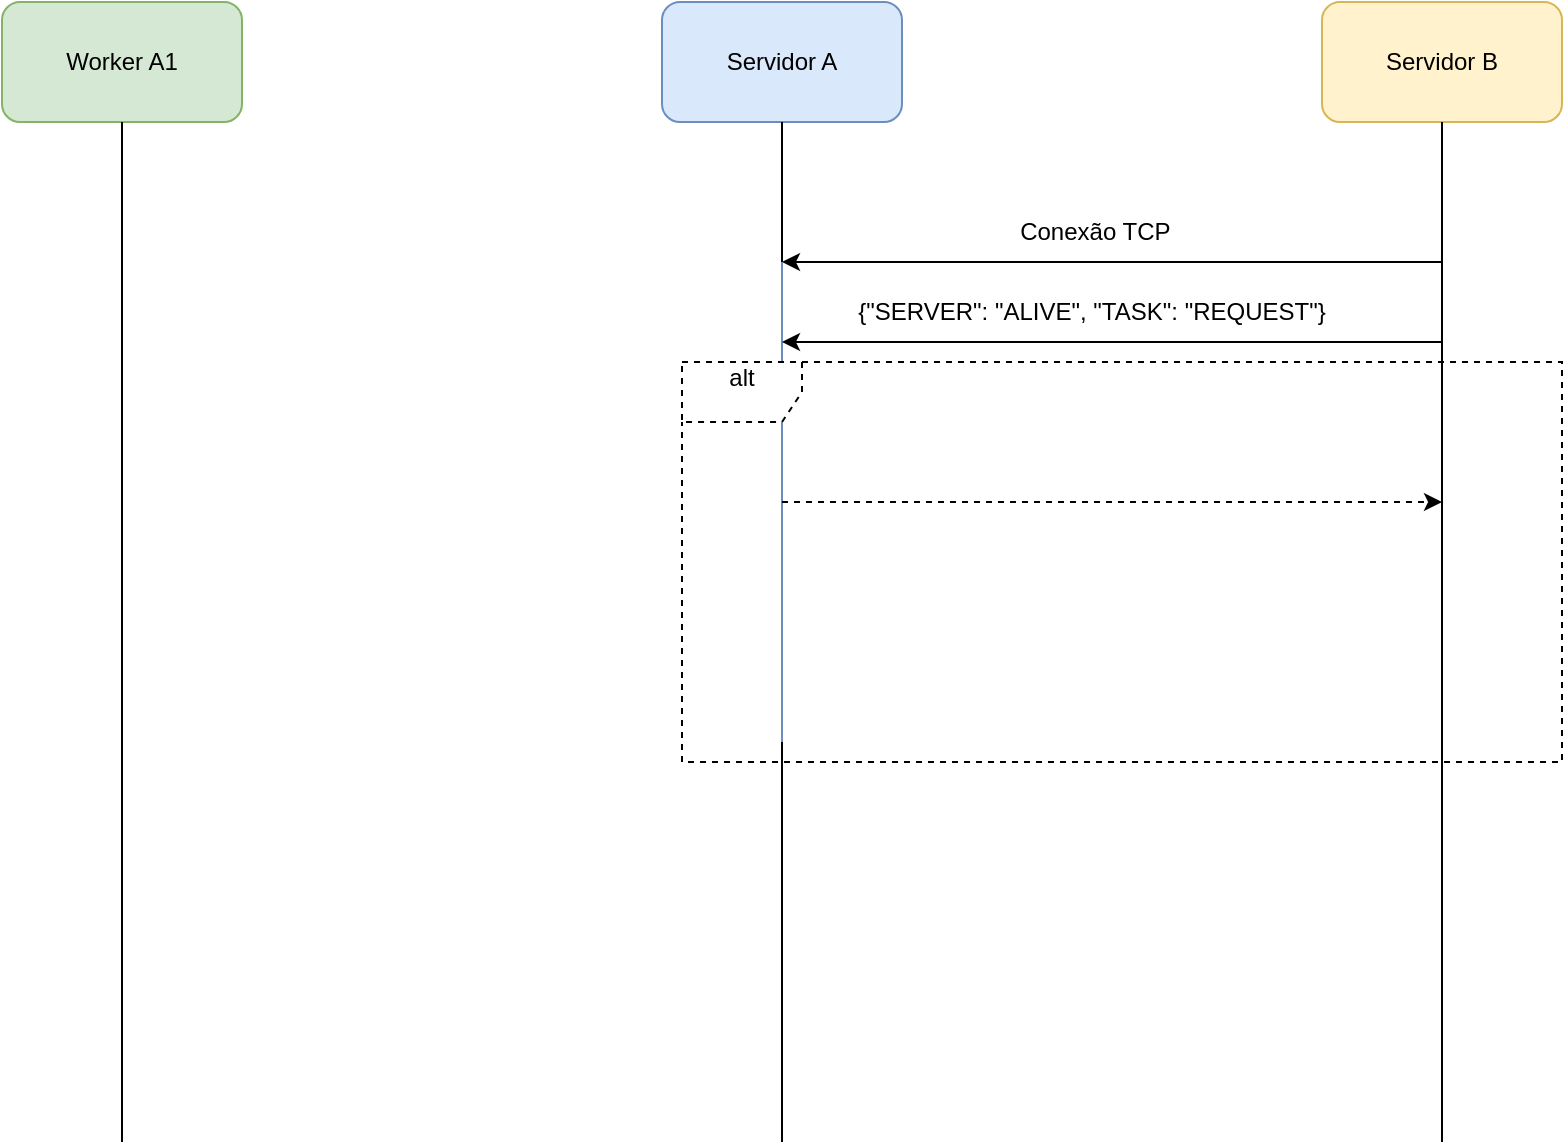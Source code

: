 <mxfile version="28.1.2">
  <diagram name="Página-1" id="AxKe9XGQanPMAC3o1tzG">
    <mxGraphModel dx="1188" dy="701" grid="1" gridSize="10" guides="1" tooltips="1" connect="1" arrows="1" fold="1" page="1" pageScale="1" pageWidth="827" pageHeight="1169" math="0" shadow="0">
      <root>
        <mxCell id="0" />
        <mxCell id="1" parent="0" />
        <mxCell id="hUt9Ui0OTCReUHCG-fvD-1" value="" style="rounded=1;whiteSpace=wrap;html=1;fillColor=#d5e8d4;strokeColor=#82b366;" vertex="1" parent="1">
          <mxGeometry x="30" y="30" width="120" height="60" as="geometry" />
        </mxCell>
        <mxCell id="hUt9Ui0OTCReUHCG-fvD-2" value="" style="rounded=1;whiteSpace=wrap;html=1;fillColor=#dae8fc;strokeColor=#6c8ebf;" vertex="1" parent="1">
          <mxGeometry x="360" y="30" width="120" height="60" as="geometry" />
        </mxCell>
        <mxCell id="hUt9Ui0OTCReUHCG-fvD-3" value="" style="rounded=1;whiteSpace=wrap;html=1;fillColor=#fff2cc;strokeColor=#d6b656;" vertex="1" parent="1">
          <mxGeometry x="690" y="30" width="120" height="60" as="geometry" />
        </mxCell>
        <mxCell id="hUt9Ui0OTCReUHCG-fvD-4" value="" style="endArrow=none;html=1;rounded=0;entryX=0.5;entryY=1;entryDx=0;entryDy=0;" edge="1" parent="1" target="hUt9Ui0OTCReUHCG-fvD-2">
          <mxGeometry width="50" height="50" relative="1" as="geometry">
            <mxPoint x="420" y="600" as="sourcePoint" />
            <mxPoint x="440" y="310" as="targetPoint" />
          </mxGeometry>
        </mxCell>
        <mxCell id="hUt9Ui0OTCReUHCG-fvD-5" value="" style="endArrow=none;html=1;rounded=0;entryX=0.5;entryY=1;entryDx=0;entryDy=0;" edge="1" parent="1" target="hUt9Ui0OTCReUHCG-fvD-1">
          <mxGeometry width="50" height="50" relative="1" as="geometry">
            <mxPoint x="90" y="600" as="sourcePoint" />
            <mxPoint x="440" y="210" as="targetPoint" />
          </mxGeometry>
        </mxCell>
        <mxCell id="hUt9Ui0OTCReUHCG-fvD-6" value="" style="endArrow=none;html=1;rounded=0;entryX=0.5;entryY=1;entryDx=0;entryDy=0;" edge="1" parent="1" target="hUt9Ui0OTCReUHCG-fvD-3">
          <mxGeometry width="50" height="50" relative="1" as="geometry">
            <mxPoint x="750" y="600" as="sourcePoint" />
            <mxPoint x="440" y="210" as="targetPoint" />
          </mxGeometry>
        </mxCell>
        <mxCell id="hUt9Ui0OTCReUHCG-fvD-7" value="Worker A1" style="text;html=1;align=center;verticalAlign=middle;whiteSpace=wrap;rounded=0;" vertex="1" parent="1">
          <mxGeometry x="60" y="45" width="60" height="30" as="geometry" />
        </mxCell>
        <mxCell id="hUt9Ui0OTCReUHCG-fvD-8" value="Servidor A" style="text;html=1;align=center;verticalAlign=middle;whiteSpace=wrap;rounded=0;" vertex="1" parent="1">
          <mxGeometry x="390" y="45" width="60" height="30" as="geometry" />
        </mxCell>
        <mxCell id="hUt9Ui0OTCReUHCG-fvD-9" value="Servidor B" style="text;html=1;align=center;verticalAlign=middle;whiteSpace=wrap;rounded=0;" vertex="1" parent="1">
          <mxGeometry x="720" y="45" width="60" height="30" as="geometry" />
        </mxCell>
        <mxCell id="hUt9Ui0OTCReUHCG-fvD-10" value="" style="endArrow=classic;html=1;rounded=0;" edge="1" parent="1">
          <mxGeometry width="50" height="50" relative="1" as="geometry">
            <mxPoint x="750" y="160" as="sourcePoint" />
            <mxPoint x="420" y="160" as="targetPoint" />
          </mxGeometry>
        </mxCell>
        <mxCell id="hUt9Ui0OTCReUHCG-fvD-16" value="" style="shape=pipe;html=1;rounded=1;fillColor=#dae8fc;strokeColor=#6c8ebf;endArrow=none;endFill=0;curved=0;" edge="1" parent="1">
          <mxGeometry width="100" relative="1" as="geometry">
            <mxPoint x="420" y="400" as="sourcePoint" />
            <mxPoint x="420" y="160" as="targetPoint" />
          </mxGeometry>
        </mxCell>
        <mxCell id="hUt9Ui0OTCReUHCG-fvD-17" value="&amp;nbsp;Conexão TCP" style="text;html=1;align=center;verticalAlign=middle;whiteSpace=wrap;rounded=0;" vertex="1" parent="1">
          <mxGeometry x="510" y="130" width="130" height="30" as="geometry" />
        </mxCell>
        <mxCell id="hUt9Ui0OTCReUHCG-fvD-18" value="" style="endArrow=classic;html=1;rounded=0;" edge="1" parent="1">
          <mxGeometry width="50" height="50" relative="1" as="geometry">
            <mxPoint x="750" y="200" as="sourcePoint" />
            <mxPoint x="420" y="200" as="targetPoint" />
          </mxGeometry>
        </mxCell>
        <mxCell id="hUt9Ui0OTCReUHCG-fvD-19" value="{&quot;SERVER&quot;: &quot;ALIVE&quot;, &quot;TASK&quot;: &quot;REQUEST&quot;}" style="text;html=1;align=center;verticalAlign=middle;whiteSpace=wrap;rounded=0;" vertex="1" parent="1">
          <mxGeometry x="445" y="170" width="260" height="30" as="geometry" />
        </mxCell>
        <mxCell id="hUt9Ui0OTCReUHCG-fvD-20" value="alt&lt;div&gt;&lt;br&gt;&lt;/div&gt;" style="shape=umlFrame;whiteSpace=wrap;html=1;pointerEvents=0;dashed=1;" vertex="1" parent="1">
          <mxGeometry x="370" y="210" width="440" height="200" as="geometry" />
        </mxCell>
        <mxCell id="hUt9Ui0OTCReUHCG-fvD-21" value="" style="endArrow=classic;html=1;rounded=0;dashed=1;" edge="1" parent="1">
          <mxGeometry width="50" height="50" relative="1" as="geometry">
            <mxPoint x="420" y="280" as="sourcePoint" />
            <mxPoint x="750" y="280" as="targetPoint" />
          </mxGeometry>
        </mxCell>
      </root>
    </mxGraphModel>
  </diagram>
</mxfile>
